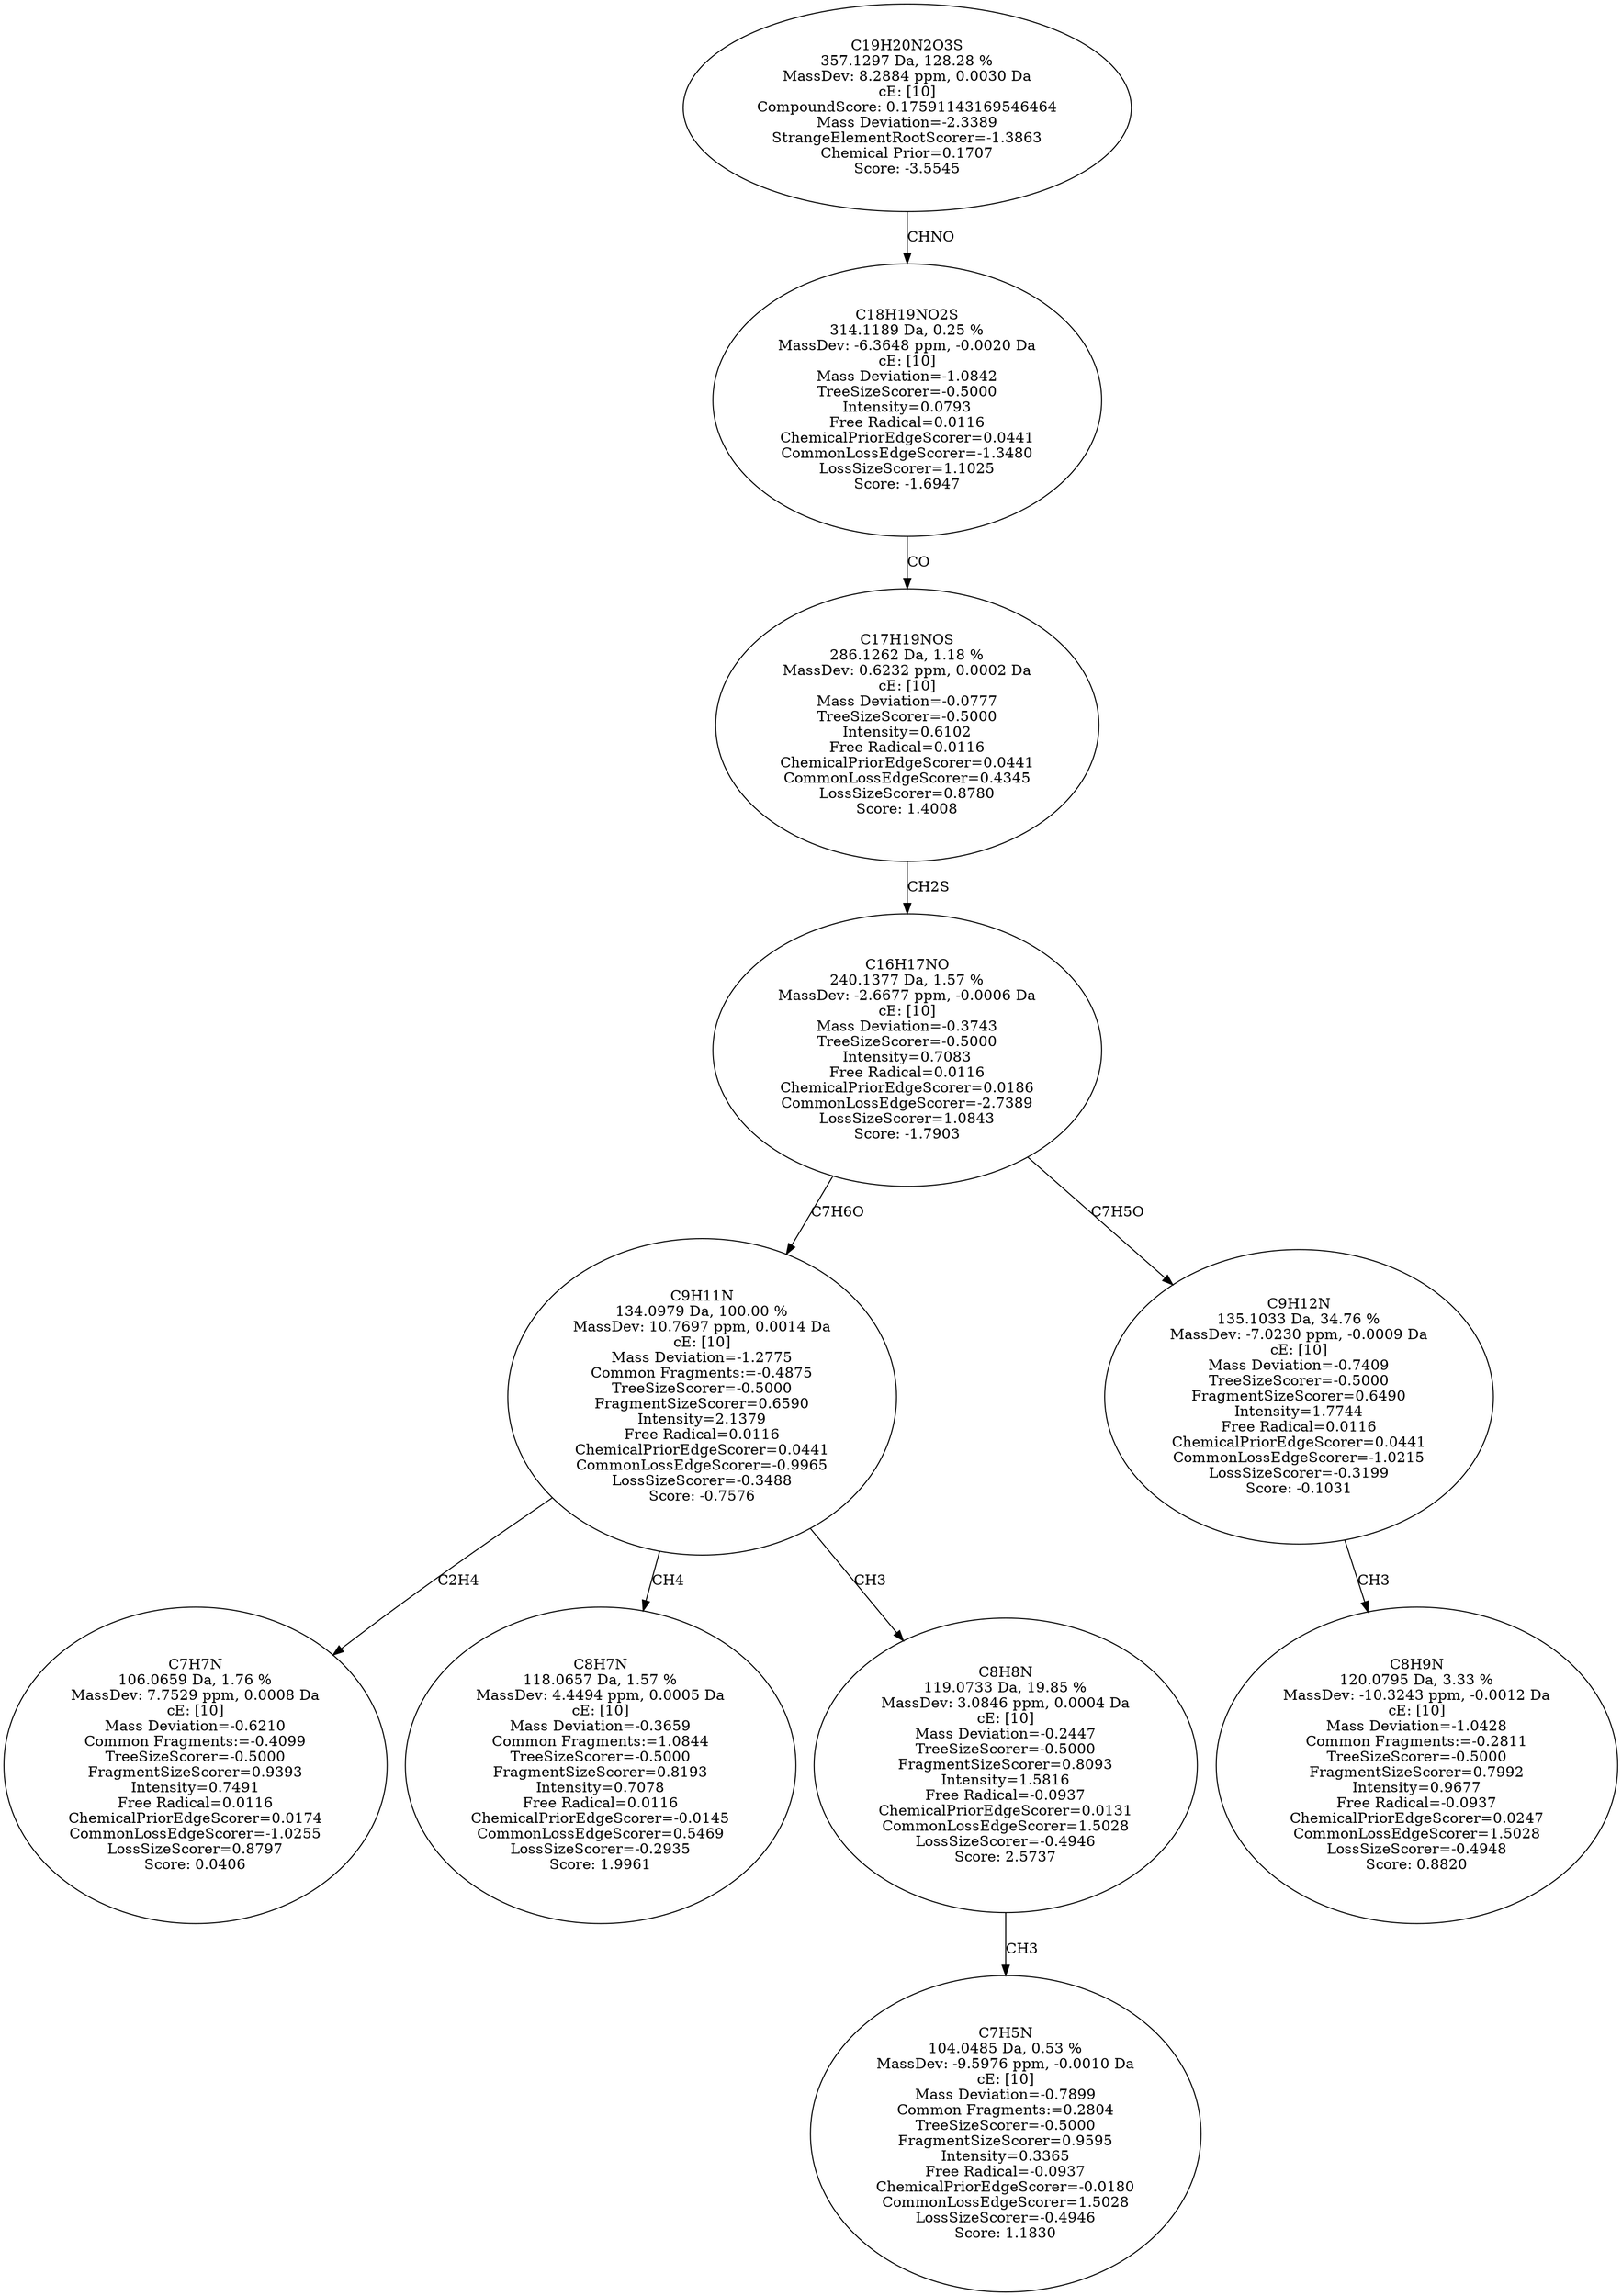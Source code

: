strict digraph {
v1 [label="C7H7N\n106.0659 Da, 1.76 %\nMassDev: 7.7529 ppm, 0.0008 Da\ncE: [10]\nMass Deviation=-0.6210\nCommon Fragments:=-0.4099\nTreeSizeScorer=-0.5000\nFragmentSizeScorer=0.9393\nIntensity=0.7491\nFree Radical=0.0116\nChemicalPriorEdgeScorer=0.0174\nCommonLossEdgeScorer=-1.0255\nLossSizeScorer=0.8797\nScore: 0.0406"];
v2 [label="C8H7N\n118.0657 Da, 1.57 %\nMassDev: 4.4494 ppm, 0.0005 Da\ncE: [10]\nMass Deviation=-0.3659\nCommon Fragments:=1.0844\nTreeSizeScorer=-0.5000\nFragmentSizeScorer=0.8193\nIntensity=0.7078\nFree Radical=0.0116\nChemicalPriorEdgeScorer=-0.0145\nCommonLossEdgeScorer=0.5469\nLossSizeScorer=-0.2935\nScore: 1.9961"];
v3 [label="C7H5N\n104.0485 Da, 0.53 %\nMassDev: -9.5976 ppm, -0.0010 Da\ncE: [10]\nMass Deviation=-0.7899\nCommon Fragments:=0.2804\nTreeSizeScorer=-0.5000\nFragmentSizeScorer=0.9595\nIntensity=0.3365\nFree Radical=-0.0937\nChemicalPriorEdgeScorer=-0.0180\nCommonLossEdgeScorer=1.5028\nLossSizeScorer=-0.4946\nScore: 1.1830"];
v4 [label="C8H8N\n119.0733 Da, 19.85 %\nMassDev: 3.0846 ppm, 0.0004 Da\ncE: [10]\nMass Deviation=-0.2447\nTreeSizeScorer=-0.5000\nFragmentSizeScorer=0.8093\nIntensity=1.5816\nFree Radical=-0.0937\nChemicalPriorEdgeScorer=0.0131\nCommonLossEdgeScorer=1.5028\nLossSizeScorer=-0.4946\nScore: 2.5737"];
v5 [label="C9H11N\n134.0979 Da, 100.00 %\nMassDev: 10.7697 ppm, 0.0014 Da\ncE: [10]\nMass Deviation=-1.2775\nCommon Fragments:=-0.4875\nTreeSizeScorer=-0.5000\nFragmentSizeScorer=0.6590\nIntensity=2.1379\nFree Radical=0.0116\nChemicalPriorEdgeScorer=0.0441\nCommonLossEdgeScorer=-0.9965\nLossSizeScorer=-0.3488\nScore: -0.7576"];
v6 [label="C8H9N\n120.0795 Da, 3.33 %\nMassDev: -10.3243 ppm, -0.0012 Da\ncE: [10]\nMass Deviation=-1.0428\nCommon Fragments:=-0.2811\nTreeSizeScorer=-0.5000\nFragmentSizeScorer=0.7992\nIntensity=0.9677\nFree Radical=-0.0937\nChemicalPriorEdgeScorer=0.0247\nCommonLossEdgeScorer=1.5028\nLossSizeScorer=-0.4948\nScore: 0.8820"];
v7 [label="C9H12N\n135.1033 Da, 34.76 %\nMassDev: -7.0230 ppm, -0.0009 Da\ncE: [10]\nMass Deviation=-0.7409\nTreeSizeScorer=-0.5000\nFragmentSizeScorer=0.6490\nIntensity=1.7744\nFree Radical=0.0116\nChemicalPriorEdgeScorer=0.0441\nCommonLossEdgeScorer=-1.0215\nLossSizeScorer=-0.3199\nScore: -0.1031"];
v8 [label="C16H17NO\n240.1377 Da, 1.57 %\nMassDev: -2.6677 ppm, -0.0006 Da\ncE: [10]\nMass Deviation=-0.3743\nTreeSizeScorer=-0.5000\nIntensity=0.7083\nFree Radical=0.0116\nChemicalPriorEdgeScorer=0.0186\nCommonLossEdgeScorer=-2.7389\nLossSizeScorer=1.0843\nScore: -1.7903"];
v9 [label="C17H19NOS\n286.1262 Da, 1.18 %\nMassDev: 0.6232 ppm, 0.0002 Da\ncE: [10]\nMass Deviation=-0.0777\nTreeSizeScorer=-0.5000\nIntensity=0.6102\nFree Radical=0.0116\nChemicalPriorEdgeScorer=0.0441\nCommonLossEdgeScorer=0.4345\nLossSizeScorer=0.8780\nScore: 1.4008"];
v10 [label="C18H19NO2S\n314.1189 Da, 0.25 %\nMassDev: -6.3648 ppm, -0.0020 Da\ncE: [10]\nMass Deviation=-1.0842\nTreeSizeScorer=-0.5000\nIntensity=0.0793\nFree Radical=0.0116\nChemicalPriorEdgeScorer=0.0441\nCommonLossEdgeScorer=-1.3480\nLossSizeScorer=1.1025\nScore: -1.6947"];
v11 [label="C19H20N2O3S\n357.1297 Da, 128.28 %\nMassDev: 8.2884 ppm, 0.0030 Da\ncE: [10]\nCompoundScore: 0.17591143169546464\nMass Deviation=-2.3389\nStrangeElementRootScorer=-1.3863\nChemical Prior=0.1707\nScore: -3.5545"];
v5 -> v1 [label="C2H4"];
v5 -> v2 [label="CH4"];
v4 -> v3 [label="CH3"];
v5 -> v4 [label="CH3"];
v8 -> v5 [label="C7H6O"];
v7 -> v6 [label="CH3"];
v8 -> v7 [label="C7H5O"];
v9 -> v8 [label="CH2S"];
v10 -> v9 [label="CO"];
v11 -> v10 [label="CHNO"];
}